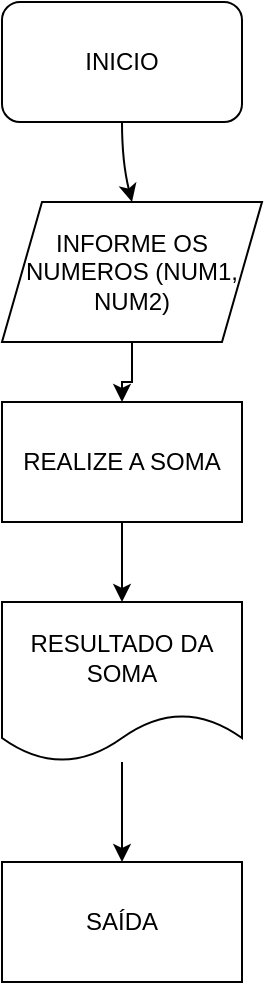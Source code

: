<mxfile version="17.1.3" type="github">
  <diagram id="zPWl2oxNlPUwZ-dZ2ljU" name="Page-1">
    <mxGraphModel dx="868" dy="468" grid="1" gridSize="10" guides="1" tooltips="1" connect="1" arrows="1" fold="1" page="1" pageScale="1" pageWidth="827" pageHeight="1169" math="0" shadow="0">
      <root>
        <mxCell id="0" />
        <mxCell id="1" parent="0" />
        <mxCell id="DVppBhUhBgAf5Pp1-2fO-2" value="INICIO" style="rounded=1;whiteSpace=wrap;html=1;" vertex="1" parent="1">
          <mxGeometry x="260" y="40" width="120" height="60" as="geometry" />
        </mxCell>
        <mxCell id="DVppBhUhBgAf5Pp1-2fO-7" value="" style="edgeStyle=orthogonalEdgeStyle;rounded=0;orthogonalLoop=1;jettySize=auto;html=1;" edge="1" parent="1" source="DVppBhUhBgAf5Pp1-2fO-3" target="DVppBhUhBgAf5Pp1-2fO-4">
          <mxGeometry relative="1" as="geometry" />
        </mxCell>
        <mxCell id="DVppBhUhBgAf5Pp1-2fO-3" value="INFORME OS NUMEROS (NUM1, NUM2)" style="shape=parallelogram;perimeter=parallelogramPerimeter;whiteSpace=wrap;html=1;fixedSize=1;" vertex="1" parent="1">
          <mxGeometry x="260" y="140" width="130" height="70" as="geometry" />
        </mxCell>
        <mxCell id="DVppBhUhBgAf5Pp1-2fO-8" value="" style="edgeStyle=orthogonalEdgeStyle;rounded=0;orthogonalLoop=1;jettySize=auto;html=1;" edge="1" parent="1" source="DVppBhUhBgAf5Pp1-2fO-4" target="DVppBhUhBgAf5Pp1-2fO-5">
          <mxGeometry relative="1" as="geometry" />
        </mxCell>
        <mxCell id="DVppBhUhBgAf5Pp1-2fO-4" value="REALIZE A SOMA" style="rounded=0;whiteSpace=wrap;html=1;" vertex="1" parent="1">
          <mxGeometry x="260" y="240" width="120" height="60" as="geometry" />
        </mxCell>
        <mxCell id="DVppBhUhBgAf5Pp1-2fO-11" value="" style="edgeStyle=orthogonalEdgeStyle;rounded=0;orthogonalLoop=1;jettySize=auto;html=1;" edge="1" parent="1" source="DVppBhUhBgAf5Pp1-2fO-5" target="DVppBhUhBgAf5Pp1-2fO-10">
          <mxGeometry relative="1" as="geometry" />
        </mxCell>
        <mxCell id="DVppBhUhBgAf5Pp1-2fO-5" value="RESULTADO DA SOMA" style="shape=document;whiteSpace=wrap;html=1;boundedLbl=1;" vertex="1" parent="1">
          <mxGeometry x="260" y="340" width="120" height="80" as="geometry" />
        </mxCell>
        <mxCell id="DVppBhUhBgAf5Pp1-2fO-6" value="" style="curved=1;endArrow=classic;html=1;rounded=0;exitX=0.5;exitY=1;exitDx=0;exitDy=0;entryX=0.5;entryY=0;entryDx=0;entryDy=0;" edge="1" parent="1" source="DVppBhUhBgAf5Pp1-2fO-2" target="DVppBhUhBgAf5Pp1-2fO-3">
          <mxGeometry width="50" height="50" relative="1" as="geometry">
            <mxPoint x="390" y="270" as="sourcePoint" />
            <mxPoint x="440" y="220" as="targetPoint" />
            <Array as="points">
              <mxPoint x="320" y="120" />
            </Array>
          </mxGeometry>
        </mxCell>
        <mxCell id="DVppBhUhBgAf5Pp1-2fO-10" value="SAÍDA" style="rounded=0;whiteSpace=wrap;html=1;" vertex="1" parent="1">
          <mxGeometry x="260" y="470" width="120" height="60" as="geometry" />
        </mxCell>
      </root>
    </mxGraphModel>
  </diagram>
</mxfile>
